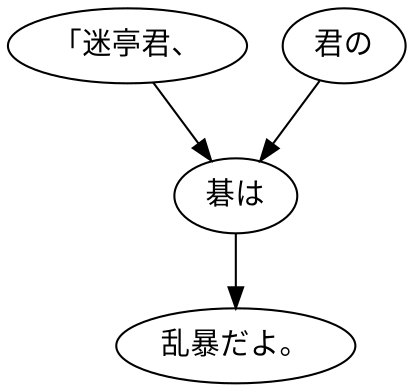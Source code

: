 digraph graph7634 {
	node0 [label="「迷亭君、"];
	node1 [label="君の"];
	node2 [label="碁は"];
	node3 [label="乱暴だよ。"];
	node0 -> node2;
	node1 -> node2;
	node2 -> node3;
}
